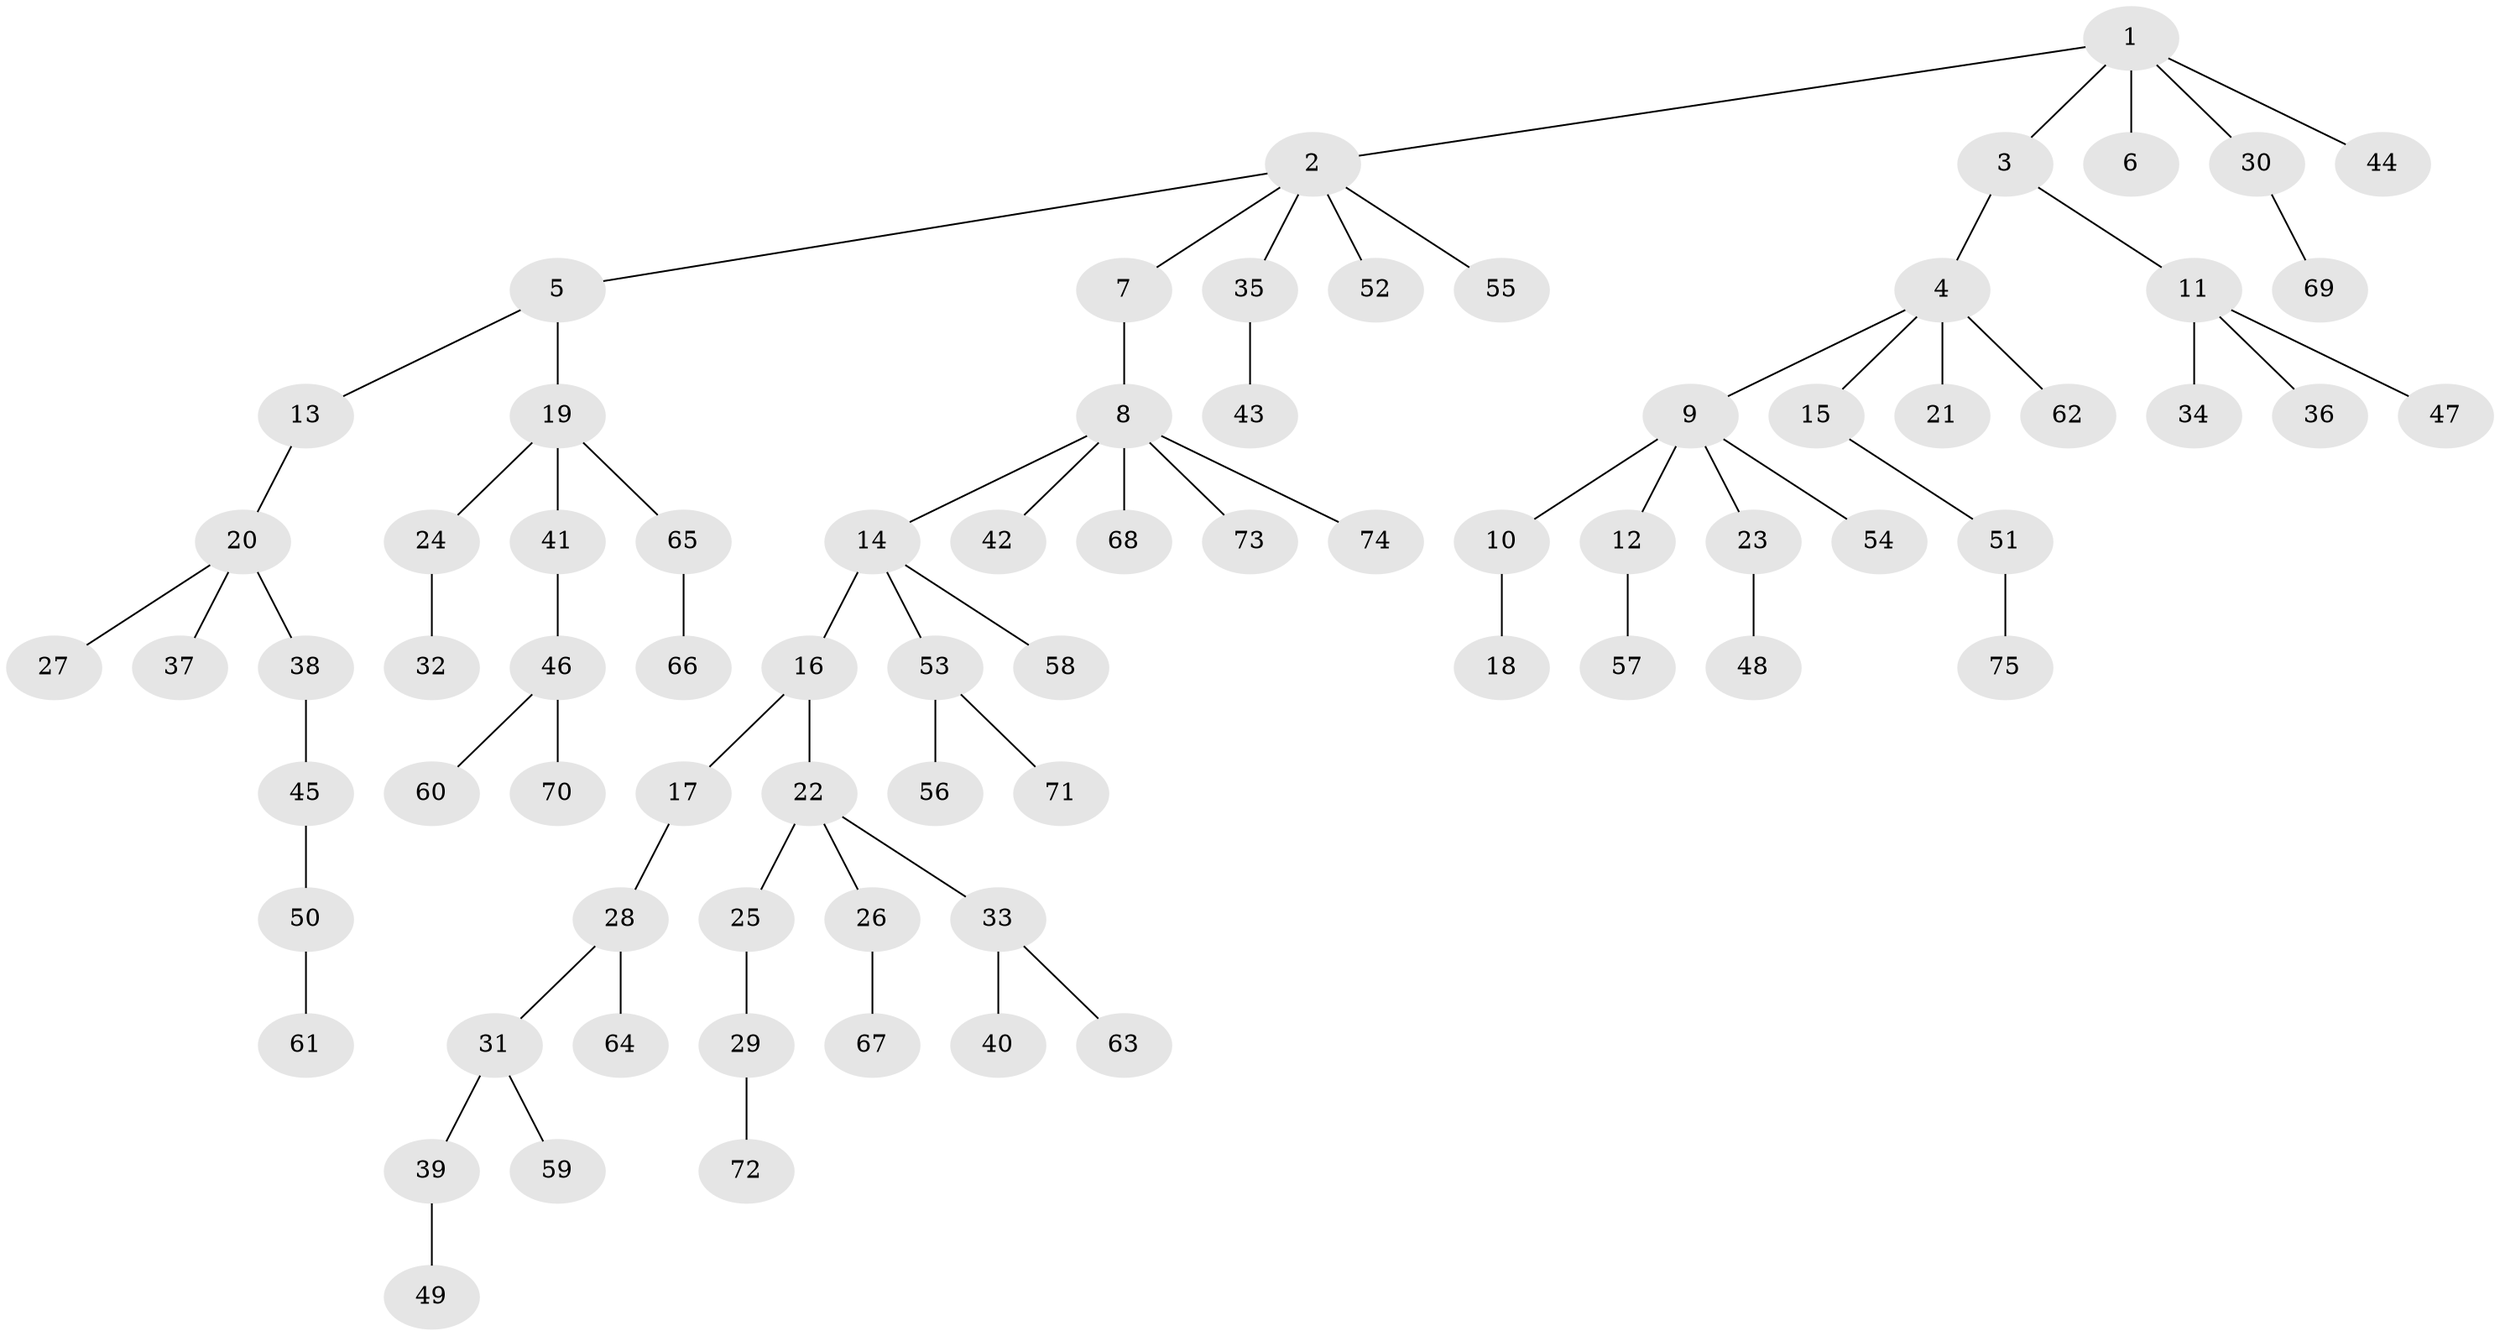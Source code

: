 // Generated by graph-tools (version 1.1) at 2025/02/03/09/25 03:02:20]
// undirected, 75 vertices, 74 edges
graph export_dot {
graph [start="1"]
  node [color=gray90,style=filled];
  1;
  2;
  3;
  4;
  5;
  6;
  7;
  8;
  9;
  10;
  11;
  12;
  13;
  14;
  15;
  16;
  17;
  18;
  19;
  20;
  21;
  22;
  23;
  24;
  25;
  26;
  27;
  28;
  29;
  30;
  31;
  32;
  33;
  34;
  35;
  36;
  37;
  38;
  39;
  40;
  41;
  42;
  43;
  44;
  45;
  46;
  47;
  48;
  49;
  50;
  51;
  52;
  53;
  54;
  55;
  56;
  57;
  58;
  59;
  60;
  61;
  62;
  63;
  64;
  65;
  66;
  67;
  68;
  69;
  70;
  71;
  72;
  73;
  74;
  75;
  1 -- 2;
  1 -- 3;
  1 -- 6;
  1 -- 30;
  1 -- 44;
  2 -- 5;
  2 -- 7;
  2 -- 35;
  2 -- 52;
  2 -- 55;
  3 -- 4;
  3 -- 11;
  4 -- 9;
  4 -- 15;
  4 -- 21;
  4 -- 62;
  5 -- 13;
  5 -- 19;
  7 -- 8;
  8 -- 14;
  8 -- 42;
  8 -- 68;
  8 -- 73;
  8 -- 74;
  9 -- 10;
  9 -- 12;
  9 -- 23;
  9 -- 54;
  10 -- 18;
  11 -- 34;
  11 -- 36;
  11 -- 47;
  12 -- 57;
  13 -- 20;
  14 -- 16;
  14 -- 53;
  14 -- 58;
  15 -- 51;
  16 -- 17;
  16 -- 22;
  17 -- 28;
  19 -- 24;
  19 -- 41;
  19 -- 65;
  20 -- 27;
  20 -- 37;
  20 -- 38;
  22 -- 25;
  22 -- 26;
  22 -- 33;
  23 -- 48;
  24 -- 32;
  25 -- 29;
  26 -- 67;
  28 -- 31;
  28 -- 64;
  29 -- 72;
  30 -- 69;
  31 -- 39;
  31 -- 59;
  33 -- 40;
  33 -- 63;
  35 -- 43;
  38 -- 45;
  39 -- 49;
  41 -- 46;
  45 -- 50;
  46 -- 60;
  46 -- 70;
  50 -- 61;
  51 -- 75;
  53 -- 56;
  53 -- 71;
  65 -- 66;
}
